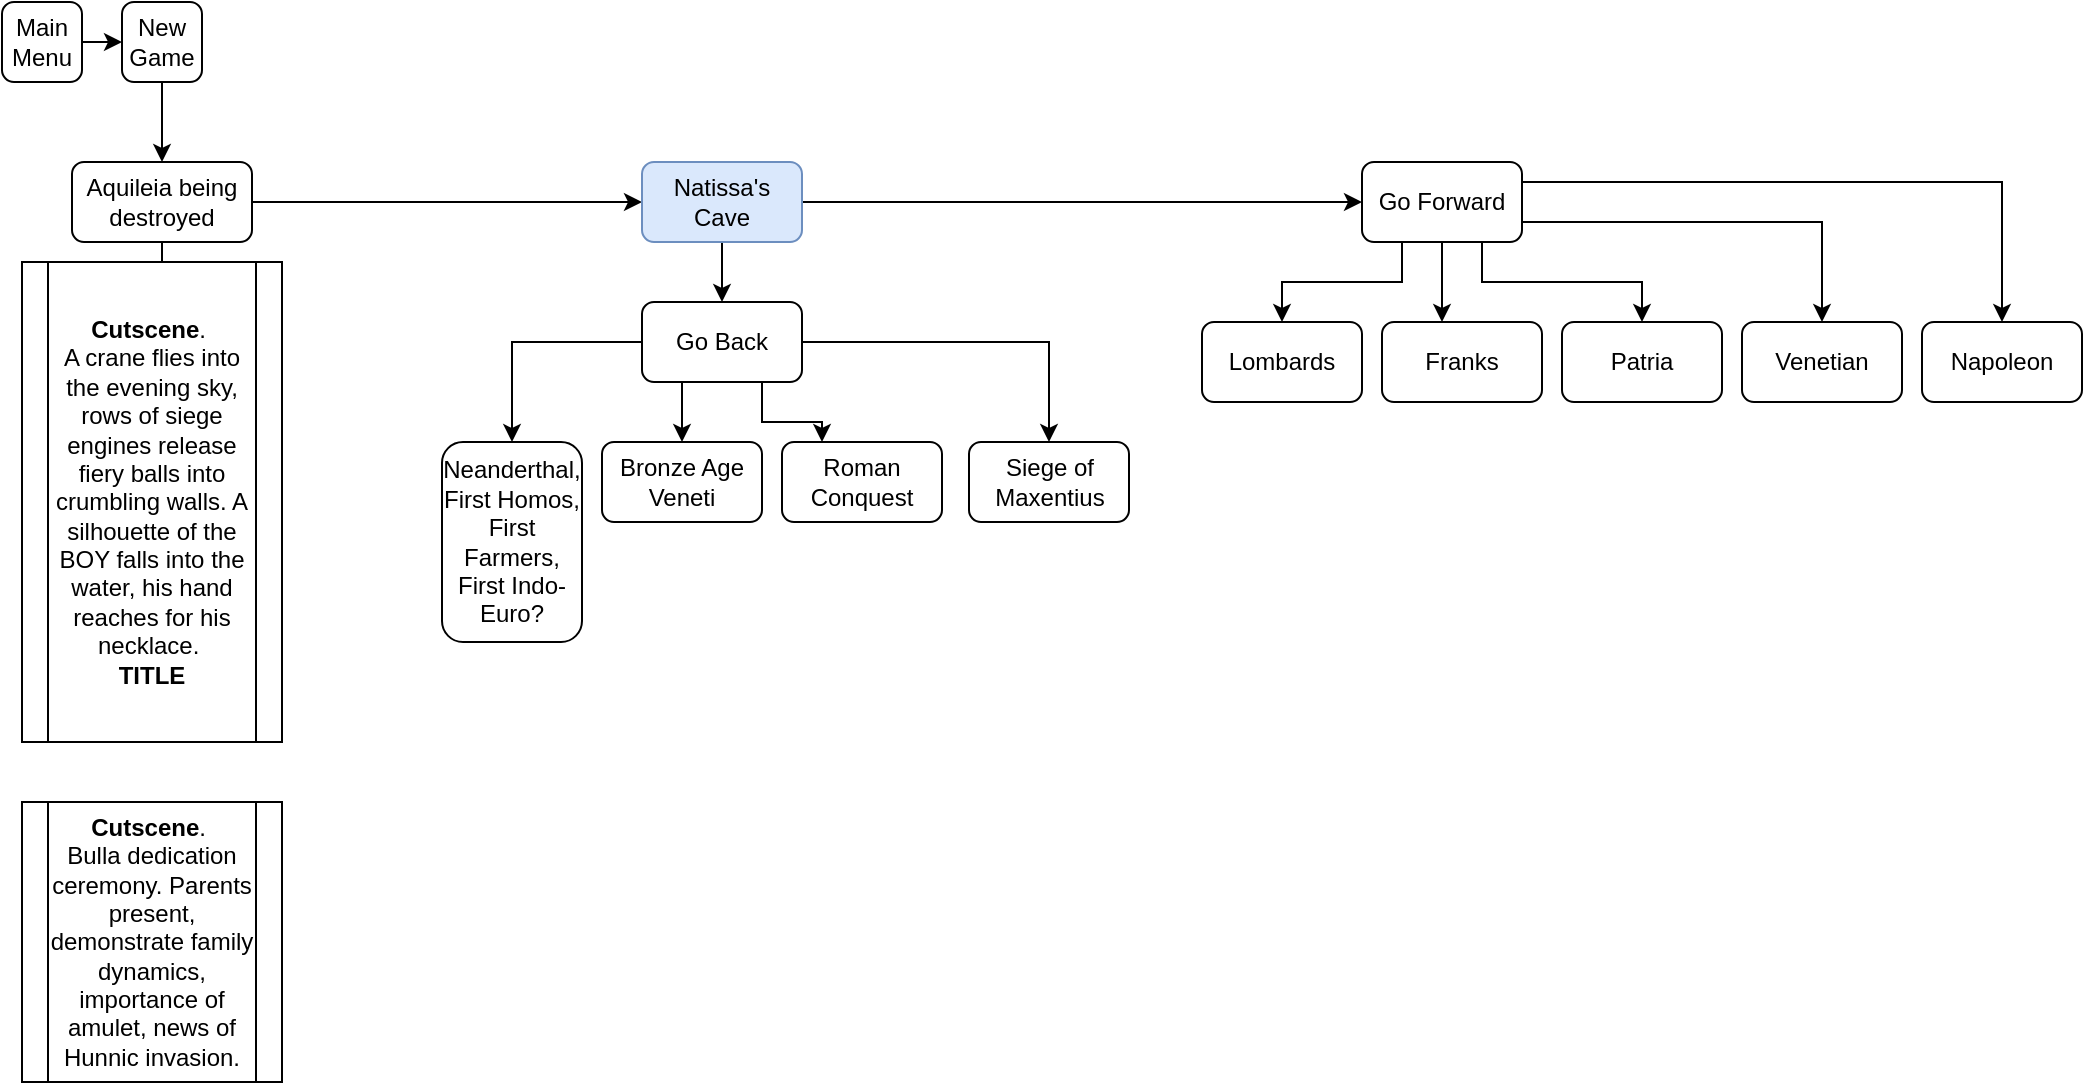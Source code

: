 <mxfile version="20.3.0" type="github" pages="2">
  <diagram id="C5RBs43oDa-KdzZeNtuy" name="Narrative">
    <mxGraphModel dx="703" dy="582" grid="1" gridSize="10" guides="1" tooltips="1" connect="1" arrows="1" fold="1" page="1" pageScale="1" pageWidth="827" pageHeight="1169" math="0" shadow="0">
      <root>
        <mxCell id="WIyWlLk6GJQsqaUBKTNV-0" />
        <mxCell id="WIyWlLk6GJQsqaUBKTNV-1" parent="WIyWlLk6GJQsqaUBKTNV-0" />
        <mxCell id="QlIHeRWrZSMJ85u70a5e-8" value="" style="edgeStyle=orthogonalEdgeStyle;rounded=0;orthogonalLoop=1;jettySize=auto;html=1;" parent="WIyWlLk6GJQsqaUBKTNV-1" source="WIyWlLk6GJQsqaUBKTNV-3" edge="1">
          <mxGeometry relative="1" as="geometry">
            <mxPoint x="60" y="20" as="targetPoint" />
          </mxGeometry>
        </mxCell>
        <mxCell id="WIyWlLk6GJQsqaUBKTNV-3" value="Main Menu" style="rounded=1;whiteSpace=wrap;html=1;fontSize=12;glass=0;strokeWidth=1;shadow=0;" parent="WIyWlLk6GJQsqaUBKTNV-1" vertex="1">
          <mxGeometry width="40" height="40" as="geometry" />
        </mxCell>
        <mxCell id="QlIHeRWrZSMJ85u70a5e-9" value="" style="edgeStyle=orthogonalEdgeStyle;rounded=0;orthogonalLoop=1;jettySize=auto;html=1;" parent="WIyWlLk6GJQsqaUBKTNV-1" source="QlIHeRWrZSMJ85u70a5e-0" target="QlIHeRWrZSMJ85u70a5e-1" edge="1">
          <mxGeometry relative="1" as="geometry" />
        </mxCell>
        <mxCell id="QlIHeRWrZSMJ85u70a5e-0" value="New Game" style="rounded=1;whiteSpace=wrap;html=1;" parent="WIyWlLk6GJQsqaUBKTNV-1" vertex="1">
          <mxGeometry x="60" width="40" height="40" as="geometry" />
        </mxCell>
        <mxCell id="siCa09k7MKSfPxcZA8U0-0" value="" style="edgeStyle=orthogonalEdgeStyle;rounded=0;orthogonalLoop=1;jettySize=auto;html=1;" parent="WIyWlLk6GJQsqaUBKTNV-1" source="QlIHeRWrZSMJ85u70a5e-1" target="dtT_1Ptxivxi_Ox9DGaR-1" edge="1">
          <mxGeometry relative="1" as="geometry" />
        </mxCell>
        <mxCell id="siCa09k7MKSfPxcZA8U0-26" style="edgeStyle=orthogonalEdgeStyle;rounded=0;orthogonalLoop=1;jettySize=auto;html=1;entryX=0;entryY=0.5;entryDx=0;entryDy=0;" parent="WIyWlLk6GJQsqaUBKTNV-1" source="QlIHeRWrZSMJ85u70a5e-1" target="siCa09k7MKSfPxcZA8U0-1" edge="1">
          <mxGeometry relative="1" as="geometry" />
        </mxCell>
        <mxCell id="QlIHeRWrZSMJ85u70a5e-1" value="Aquileia being destroyed" style="rounded=1;whiteSpace=wrap;html=1;" parent="WIyWlLk6GJQsqaUBKTNV-1" vertex="1">
          <mxGeometry x="35" y="80" width="90" height="40" as="geometry" />
        </mxCell>
        <mxCell id="dtT_1Ptxivxi_Ox9DGaR-1" value="&lt;b&gt;Cutscene&lt;/b&gt;.&amp;nbsp;&lt;br&gt;A crane flies into the evening sky, rows of siege engines release fiery balls into crumbling walls. A silhouette of the BOY falls into the water, his hand reaches for his necklace.&amp;nbsp;&lt;br&gt;&lt;b&gt;TITLE&lt;/b&gt;" style="shape=process;whiteSpace=wrap;html=1;backgroundOutline=1;" parent="WIyWlLk6GJQsqaUBKTNV-1" vertex="1">
          <mxGeometry x="10" y="130" width="130" height="240" as="geometry" />
        </mxCell>
        <mxCell id="siCa09k7MKSfPxcZA8U0-4" value="" style="edgeStyle=orthogonalEdgeStyle;rounded=0;orthogonalLoop=1;jettySize=auto;html=1;" parent="WIyWlLk6GJQsqaUBKTNV-1" source="siCa09k7MKSfPxcZA8U0-1" target="siCa09k7MKSfPxcZA8U0-3" edge="1">
          <mxGeometry relative="1" as="geometry" />
        </mxCell>
        <mxCell id="siCa09k7MKSfPxcZA8U0-6" value="" style="edgeStyle=orthogonalEdgeStyle;rounded=0;orthogonalLoop=1;jettySize=auto;html=1;" parent="WIyWlLk6GJQsqaUBKTNV-1" source="siCa09k7MKSfPxcZA8U0-1" target="siCa09k7MKSfPxcZA8U0-5" edge="1">
          <mxGeometry relative="1" as="geometry" />
        </mxCell>
        <mxCell id="siCa09k7MKSfPxcZA8U0-1" value="Natissa&#39;s Cave" style="rounded=1;whiteSpace=wrap;html=1;fillColor=#dae8fc;strokeColor=#6c8ebf;" parent="WIyWlLk6GJQsqaUBKTNV-1" vertex="1">
          <mxGeometry x="320" y="80" width="80" height="40" as="geometry" />
        </mxCell>
        <mxCell id="siCa09k7MKSfPxcZA8U0-9" value="" style="edgeStyle=orthogonalEdgeStyle;rounded=0;orthogonalLoop=1;jettySize=auto;html=1;" parent="WIyWlLk6GJQsqaUBKTNV-1" source="siCa09k7MKSfPxcZA8U0-3" target="siCa09k7MKSfPxcZA8U0-8" edge="1">
          <mxGeometry relative="1" as="geometry" />
        </mxCell>
        <mxCell id="siCa09k7MKSfPxcZA8U0-22" style="edgeStyle=orthogonalEdgeStyle;rounded=0;orthogonalLoop=1;jettySize=auto;html=1;entryX=0.5;entryY=0;entryDx=0;entryDy=0;" parent="WIyWlLk6GJQsqaUBKTNV-1" source="siCa09k7MKSfPxcZA8U0-3" target="siCa09k7MKSfPxcZA8U0-20" edge="1">
          <mxGeometry relative="1" as="geometry" />
        </mxCell>
        <mxCell id="kgEwVyGM70YTkY2uRXJI-1" style="edgeStyle=orthogonalEdgeStyle;rounded=0;orthogonalLoop=1;jettySize=auto;html=1;exitX=0.25;exitY=1;exitDx=0;exitDy=0;entryX=0.5;entryY=0;entryDx=0;entryDy=0;" edge="1" parent="WIyWlLk6GJQsqaUBKTNV-1" source="siCa09k7MKSfPxcZA8U0-3" target="siCa09k7MKSfPxcZA8U0-11">
          <mxGeometry relative="1" as="geometry" />
        </mxCell>
        <mxCell id="kgEwVyGM70YTkY2uRXJI-2" style="edgeStyle=orthogonalEdgeStyle;rounded=0;orthogonalLoop=1;jettySize=auto;html=1;exitX=0.75;exitY=1;exitDx=0;exitDy=0;entryX=0.25;entryY=0;entryDx=0;entryDy=0;" edge="1" parent="WIyWlLk6GJQsqaUBKTNV-1" source="siCa09k7MKSfPxcZA8U0-3" target="siCa09k7MKSfPxcZA8U0-19">
          <mxGeometry relative="1" as="geometry" />
        </mxCell>
        <mxCell id="siCa09k7MKSfPxcZA8U0-3" value="Go Back" style="rounded=1;whiteSpace=wrap;html=1;" parent="WIyWlLk6GJQsqaUBKTNV-1" vertex="1">
          <mxGeometry x="320" y="150" width="80" height="40" as="geometry" />
        </mxCell>
        <mxCell id="siCa09k7MKSfPxcZA8U0-32" value="" style="edgeStyle=orthogonalEdgeStyle;rounded=0;orthogonalLoop=1;jettySize=auto;html=1;" parent="WIyWlLk6GJQsqaUBKTNV-1" source="siCa09k7MKSfPxcZA8U0-5" target="siCa09k7MKSfPxcZA8U0-31" edge="1">
          <mxGeometry relative="1" as="geometry">
            <Array as="points">
              <mxPoint x="700" y="140" />
              <mxPoint x="640" y="140" />
            </Array>
          </mxGeometry>
        </mxCell>
        <mxCell id="siCa09k7MKSfPxcZA8U0-35" style="edgeStyle=orthogonalEdgeStyle;rounded=0;orthogonalLoop=1;jettySize=auto;html=1;exitX=0.5;exitY=1;exitDx=0;exitDy=0;" parent="WIyWlLk6GJQsqaUBKTNV-1" source="siCa09k7MKSfPxcZA8U0-5" target="siCa09k7MKSfPxcZA8U0-34" edge="1">
          <mxGeometry relative="1" as="geometry">
            <Array as="points">
              <mxPoint x="720" y="150" />
              <mxPoint x="720" y="150" />
            </Array>
          </mxGeometry>
        </mxCell>
        <mxCell id="siCa09k7MKSfPxcZA8U0-39" style="edgeStyle=orthogonalEdgeStyle;rounded=0;orthogonalLoop=1;jettySize=auto;html=1;exitX=0.75;exitY=1;exitDx=0;exitDy=0;entryX=0.5;entryY=0;entryDx=0;entryDy=0;" parent="WIyWlLk6GJQsqaUBKTNV-1" source="siCa09k7MKSfPxcZA8U0-5" target="siCa09k7MKSfPxcZA8U0-36" edge="1">
          <mxGeometry relative="1" as="geometry" />
        </mxCell>
        <mxCell id="siCa09k7MKSfPxcZA8U0-40" style="edgeStyle=orthogonalEdgeStyle;rounded=0;orthogonalLoop=1;jettySize=auto;html=1;exitX=1;exitY=0.5;exitDx=0;exitDy=0;" parent="WIyWlLk6GJQsqaUBKTNV-1" source="siCa09k7MKSfPxcZA8U0-5" target="siCa09k7MKSfPxcZA8U0-37" edge="1">
          <mxGeometry relative="1" as="geometry">
            <Array as="points">
              <mxPoint x="760" y="110" />
              <mxPoint x="910" y="110" />
            </Array>
          </mxGeometry>
        </mxCell>
        <mxCell id="siCa09k7MKSfPxcZA8U0-41" style="edgeStyle=orthogonalEdgeStyle;rounded=0;orthogonalLoop=1;jettySize=auto;html=1;exitX=1;exitY=0.25;exitDx=0;exitDy=0;" parent="WIyWlLk6GJQsqaUBKTNV-1" source="siCa09k7MKSfPxcZA8U0-5" target="siCa09k7MKSfPxcZA8U0-38" edge="1">
          <mxGeometry relative="1" as="geometry" />
        </mxCell>
        <mxCell id="siCa09k7MKSfPxcZA8U0-5" value="Go Forward" style="rounded=1;whiteSpace=wrap;html=1;" parent="WIyWlLk6GJQsqaUBKTNV-1" vertex="1">
          <mxGeometry x="680" y="80" width="80" height="40" as="geometry" />
        </mxCell>
        <mxCell id="siCa09k7MKSfPxcZA8U0-8" value="Neanderthal, First Homos, First Farmers, First Indo-Euro?" style="rounded=1;whiteSpace=wrap;html=1;" parent="WIyWlLk6GJQsqaUBKTNV-1" vertex="1">
          <mxGeometry x="220" y="220" width="70" height="100" as="geometry" />
        </mxCell>
        <mxCell id="siCa09k7MKSfPxcZA8U0-11" value="Bronze Age Veneti" style="rounded=1;whiteSpace=wrap;html=1;" parent="WIyWlLk6GJQsqaUBKTNV-1" vertex="1">
          <mxGeometry x="300" y="220" width="80" height="40" as="geometry" />
        </mxCell>
        <mxCell id="siCa09k7MKSfPxcZA8U0-19" value="Roman Conquest" style="rounded=1;whiteSpace=wrap;html=1;" parent="WIyWlLk6GJQsqaUBKTNV-1" vertex="1">
          <mxGeometry x="390" y="220" width="80" height="40" as="geometry" />
        </mxCell>
        <mxCell id="siCa09k7MKSfPxcZA8U0-20" value="Siege of Maxentius" style="rounded=1;whiteSpace=wrap;html=1;" parent="WIyWlLk6GJQsqaUBKTNV-1" vertex="1">
          <mxGeometry x="483.5" y="220" width="80" height="40" as="geometry" />
        </mxCell>
        <mxCell id="siCa09k7MKSfPxcZA8U0-28" style="edgeStyle=orthogonalEdgeStyle;rounded=0;orthogonalLoop=1;jettySize=auto;html=1;exitX=0.5;exitY=1;exitDx=0;exitDy=0;" parent="WIyWlLk6GJQsqaUBKTNV-1" source="siCa09k7MKSfPxcZA8U0-8" target="siCa09k7MKSfPxcZA8U0-8" edge="1">
          <mxGeometry relative="1" as="geometry" />
        </mxCell>
        <mxCell id="siCa09k7MKSfPxcZA8U0-31" value="Lombards" style="rounded=1;whiteSpace=wrap;html=1;" parent="WIyWlLk6GJQsqaUBKTNV-1" vertex="1">
          <mxGeometry x="600" y="160" width="80" height="40" as="geometry" />
        </mxCell>
        <mxCell id="siCa09k7MKSfPxcZA8U0-34" value="Franks" style="rounded=1;whiteSpace=wrap;html=1;" parent="WIyWlLk6GJQsqaUBKTNV-1" vertex="1">
          <mxGeometry x="690" y="160" width="80" height="40" as="geometry" />
        </mxCell>
        <mxCell id="siCa09k7MKSfPxcZA8U0-36" value="Patria" style="rounded=1;whiteSpace=wrap;html=1;" parent="WIyWlLk6GJQsqaUBKTNV-1" vertex="1">
          <mxGeometry x="780" y="160" width="80" height="40" as="geometry" />
        </mxCell>
        <mxCell id="siCa09k7MKSfPxcZA8U0-37" value="Venetian" style="rounded=1;whiteSpace=wrap;html=1;" parent="WIyWlLk6GJQsqaUBKTNV-1" vertex="1">
          <mxGeometry x="870" y="160" width="80" height="40" as="geometry" />
        </mxCell>
        <mxCell id="siCa09k7MKSfPxcZA8U0-38" value="Napoleon" style="rounded=1;whiteSpace=wrap;html=1;" parent="WIyWlLk6GJQsqaUBKTNV-1" vertex="1">
          <mxGeometry x="960" y="160" width="80" height="40" as="geometry" />
        </mxCell>
        <mxCell id="kgEwVyGM70YTkY2uRXJI-3" value="&lt;b&gt;Cutscene&lt;/b&gt;.&amp;nbsp;&lt;br&gt;Bulla dedication ceremony. Parents present, demonstrate family dynamics, importance of amulet, news of Hunnic invasion." style="shape=process;whiteSpace=wrap;html=1;backgroundOutline=1;" vertex="1" parent="WIyWlLk6GJQsqaUBKTNV-1">
          <mxGeometry x="10" y="400" width="130" height="140" as="geometry" />
        </mxCell>
      </root>
    </mxGraphModel>
  </diagram>
  <diagram id="B2uu8xJ1TgbT9obh7omw" name="Roman Map">
    <mxGraphModel dx="1553" dy="582" grid="1" gridSize="10" guides="1" tooltips="1" connect="1" arrows="1" fold="1" page="1" pageScale="1" pageWidth="850" pageHeight="1100" math="0" shadow="0">
      <root>
        <mxCell id="0" />
        <mxCell id="1" parent="0" />
        <mxCell id="clOwdTxzz-W7DmbXwJ2e-3" value="" style="edgeStyle=orthogonalEdgeStyle;rounded=0;orthogonalLoop=1;jettySize=auto;html=1;" parent="1" source="clOwdTxzz-W7DmbXwJ2e-1" target="clOwdTxzz-W7DmbXwJ2e-2" edge="1">
          <mxGeometry relative="1" as="geometry" />
        </mxCell>
        <mxCell id="clOwdTxzz-W7DmbXwJ2e-5" value="" style="edgeStyle=orthogonalEdgeStyle;rounded=0;orthogonalLoop=1;jettySize=auto;html=1;fillColor=#dae8fc;strokeColor=#6c8ebf;" parent="1" source="clOwdTxzz-W7DmbXwJ2e-1" target="clOwdTxzz-W7DmbXwJ2e-4" edge="1">
          <mxGeometry relative="1" as="geometry" />
        </mxCell>
        <mxCell id="9W_wP2ovWal20uhgMlAj-4" value="" style="edgeStyle=orthogonalEdgeStyle;rounded=0;orthogonalLoop=1;jettySize=auto;html=1;" parent="1" source="clOwdTxzz-W7DmbXwJ2e-1" target="9W_wP2ovWal20uhgMlAj-3" edge="1">
          <mxGeometry relative="1" as="geometry" />
        </mxCell>
        <mxCell id="wvb1_qghEQHbW65AefUx-1" value="" style="edgeStyle=orthogonalEdgeStyle;rounded=0;orthogonalLoop=1;jettySize=auto;html=1;" parent="1" source="clOwdTxzz-W7DmbXwJ2e-1" target="9W_wP2ovWal20uhgMlAj-6" edge="1">
          <mxGeometry relative="1" as="geometry" />
        </mxCell>
        <mxCell id="wvb1_qghEQHbW65AefUx-2" style="edgeStyle=orthogonalEdgeStyle;rounded=0;orthogonalLoop=1;jettySize=auto;html=1;exitX=1;exitY=0.75;exitDx=0;exitDy=0;entryX=0;entryY=0.5;entryDx=0;entryDy=0;" parent="1" source="clOwdTxzz-W7DmbXwJ2e-1" target="clOwdTxzz-W7DmbXwJ2e-8" edge="1">
          <mxGeometry relative="1" as="geometry">
            <Array as="points">
              <mxPoint x="490" y="315" />
              <mxPoint x="490" y="380" />
            </Array>
          </mxGeometry>
        </mxCell>
        <mxCell id="clOwdTxzz-W7DmbXwJ2e-1" value="Aquileia" style="rounded=1;whiteSpace=wrap;html=1;" parent="1" vertex="1">
          <mxGeometry x="360" y="270" width="120" height="60" as="geometry" />
        </mxCell>
        <mxCell id="9W_wP2ovWal20uhgMlAj-2" value="" style="edgeStyle=orthogonalEdgeStyle;rounded=0;orthogonalLoop=1;jettySize=auto;html=1;" parent="1" source="clOwdTxzz-W7DmbXwJ2e-2" target="9W_wP2ovWal20uhgMlAj-1" edge="1">
          <mxGeometry relative="1" as="geometry" />
        </mxCell>
        <mxCell id="clOwdTxzz-W7DmbXwJ2e-2" value="Ad Tricesimum&lt;span style=&quot;color: rgba(0, 0, 0, 0); font-family: monospace; font-size: 0px; text-align: start;&quot;&gt;%3CmxGraphModel%3E%3Croot%3E%3CmxCell%20id%3D%220%22%2F%3E%3CmxCell%20id%3D%221%22%20parent%3D%220%22%2F%3E%3CmxCell%20id%3D%222%22%20value%3D%22%22%20style%3D%22endArrow%3Dclassic%3Bhtml%3D1%3Brounded%3D0%3BexitX%3D1%3BexitY%3D0.5%3BexitDx%3D0%3BexitDy%3D0%3BentryX%3D0%3BentryY%3D0.5%3BentryDx%3D0%3BentryDy%3D0%3B%22%20edge%3D%221%22%20parent%3D%221%22%3E%3CmxGeometry%20width%3D%2250%22%20height%3D%2250%22%20relative%3D%221%22%20as%3D%22geometry%22%3E%3CmxPoint%20x%3D%2240%22%20y%3D%2220%22%20as%3D%22sourcePoint%22%2F%3E%3CmxPoint%20x%3D%2250%22%20y%3D%2220%22%20as%3D%22targetPoint%22%2F%3E%3C%2FmxGeometry%3E%3C%2FmxCell%3E%3C%2Froot%3E%3C%2FmxGraphModel%3E&lt;/span&gt;" style="rounded=1;whiteSpace=wrap;html=1;shadow=0;glass=0;sketch=0;" parent="1" vertex="1">
          <mxGeometry x="360" y="190" width="120" height="60" as="geometry" />
        </mxCell>
        <mxCell id="clOwdTxzz-W7DmbXwJ2e-4" value="Gradus" style="rounded=1;whiteSpace=wrap;html=1;" parent="1" vertex="1">
          <mxGeometry x="360" y="350" width="120" height="60" as="geometry" />
        </mxCell>
        <mxCell id="9W_wP2ovWal20uhgMlAj-14" value="" style="edgeStyle=orthogonalEdgeStyle;rounded=0;orthogonalLoop=1;jettySize=auto;html=1;" parent="1" source="clOwdTxzz-W7DmbXwJ2e-7" target="9W_wP2ovWal20uhgMlAj-13" edge="1">
          <mxGeometry relative="1" as="geometry" />
        </mxCell>
        <mxCell id="9W_wP2ovWal20uhgMlAj-16" value="" style="edgeStyle=orthogonalEdgeStyle;rounded=0;orthogonalLoop=1;jettySize=auto;html=1;" parent="1" source="clOwdTxzz-W7DmbXwJ2e-7" target="9W_wP2ovWal20uhgMlAj-15" edge="1">
          <mxGeometry relative="1" as="geometry" />
        </mxCell>
        <mxCell id="clOwdTxzz-W7DmbXwJ2e-7" value="Tergeste" style="rounded=1;whiteSpace=wrap;html=1;" parent="1" vertex="1">
          <mxGeometry x="640" y="350" width="120" height="60" as="geometry" />
        </mxCell>
        <mxCell id="clOwdTxzz-W7DmbXwJ2e-10" value="" style="edgeStyle=orthogonalEdgeStyle;rounded=0;orthogonalLoop=1;jettySize=auto;html=1;" parent="1" source="clOwdTxzz-W7DmbXwJ2e-8" target="clOwdTxzz-W7DmbXwJ2e-7" edge="1">
          <mxGeometry relative="1" as="geometry" />
        </mxCell>
        <mxCell id="clOwdTxzz-W7DmbXwJ2e-8" value="Timavo" style="rounded=1;whiteSpace=wrap;html=1;" parent="1" vertex="1">
          <mxGeometry x="500" y="350" width="120" height="60" as="geometry" />
        </mxCell>
        <mxCell id="9W_wP2ovWal20uhgMlAj-18" value="" style="edgeStyle=orthogonalEdgeStyle;rounded=0;orthogonalLoop=1;jettySize=auto;html=1;" parent="1" source="9W_wP2ovWal20uhgMlAj-1" target="9W_wP2ovWal20uhgMlAj-17" edge="1">
          <mxGeometry relative="1" as="geometry" />
        </mxCell>
        <mxCell id="9W_wP2ovWal20uhgMlAj-1" value="Iulium Carnicum" style="rounded=1;whiteSpace=wrap;html=1;shadow=0;glass=0;sketch=0;" parent="1" vertex="1">
          <mxGeometry x="360" y="110" width="120" height="60" as="geometry" />
        </mxCell>
        <mxCell id="wvb1_qghEQHbW65AefUx-7" value="" style="edgeStyle=orthogonalEdgeStyle;rounded=0;orthogonalLoop=1;jettySize=auto;html=1;" parent="1" source="9W_wP2ovWal20uhgMlAj-3" target="wvb1_qghEQHbW65AefUx-6" edge="1">
          <mxGeometry relative="1" as="geometry" />
        </mxCell>
        <mxCell id="9W_wP2ovWal20uhgMlAj-3" value="Iulium Concordia" style="rounded=1;whiteSpace=wrap;html=1;" parent="1" vertex="1">
          <mxGeometry x="220" y="270" width="120" height="60" as="geometry" />
        </mxCell>
        <mxCell id="9W_wP2ovWal20uhgMlAj-5" value="" style="endArrow=classic;html=1;rounded=0;" parent="1" edge="1">
          <mxGeometry width="50" height="50" relative="1" as="geometry">
            <mxPoint x="420" y="260" as="sourcePoint" />
            <mxPoint x="500" y="220" as="targetPoint" />
            <Array as="points">
              <mxPoint x="480" y="260" />
              <mxPoint x="490" y="220" />
            </Array>
          </mxGeometry>
        </mxCell>
        <mxCell id="9W_wP2ovWal20uhgMlAj-8" value="" style="edgeStyle=orthogonalEdgeStyle;rounded=0;orthogonalLoop=1;jettySize=auto;html=1;" parent="1" source="9W_wP2ovWal20uhgMlAj-6" target="9W_wP2ovWal20uhgMlAj-7" edge="1">
          <mxGeometry relative="1" as="geometry" />
        </mxCell>
        <mxCell id="9W_wP2ovWal20uhgMlAj-6" value="Emona" style="rounded=1;whiteSpace=wrap;html=1;shadow=0;glass=0;sketch=0;" parent="1" vertex="1">
          <mxGeometry x="500" y="270" width="120" height="60" as="geometry" />
        </mxCell>
        <mxCell id="9W_wP2ovWal20uhgMlAj-7" value="Celeia" style="rounded=1;whiteSpace=wrap;html=1;shadow=0;glass=0;sketch=0;" parent="1" vertex="1">
          <mxGeometry x="640" y="270" width="120" height="60" as="geometry" />
        </mxCell>
        <mxCell id="9W_wP2ovWal20uhgMlAj-9" value="" style="endArrow=classic;html=1;rounded=0;" parent="1" edge="1">
          <mxGeometry width="50" height="50" relative="1" as="geometry">
            <mxPoint x="420" y="180" as="sourcePoint" />
            <mxPoint x="500" y="140" as="targetPoint" />
            <Array as="points">
              <mxPoint x="480" y="180" />
              <mxPoint x="490" y="140" />
            </Array>
          </mxGeometry>
        </mxCell>
        <mxCell id="9W_wP2ovWal20uhgMlAj-12" value="" style="edgeStyle=orthogonalEdgeStyle;rounded=0;orthogonalLoop=1;jettySize=auto;html=1;" parent="1" source="9W_wP2ovWal20uhgMlAj-10" target="9W_wP2ovWal20uhgMlAj-11" edge="1">
          <mxGeometry relative="1" as="geometry" />
        </mxCell>
        <mxCell id="9W_wP2ovWal20uhgMlAj-10" value="Santicum" style="rounded=1;whiteSpace=wrap;html=1;shadow=0;glass=0;sketch=0;" parent="1" vertex="1">
          <mxGeometry x="500" y="110" width="120" height="60" as="geometry" />
        </mxCell>
        <mxCell id="9W_wP2ovWal20uhgMlAj-11" value="Virunum" style="rounded=1;whiteSpace=wrap;html=1;shadow=0;glass=0;sketch=0;" parent="1" vertex="1">
          <mxGeometry x="640" y="110" width="120" height="60" as="geometry" />
        </mxCell>
        <mxCell id="9W_wP2ovWal20uhgMlAj-13" value="Pola" style="rounded=1;whiteSpace=wrap;html=1;" parent="1" vertex="1">
          <mxGeometry x="640" y="430" width="120" height="60" as="geometry" />
        </mxCell>
        <mxCell id="9W_wP2ovWal20uhgMlAj-15" value="Senia" style="rounded=1;whiteSpace=wrap;html=1;" parent="1" vertex="1">
          <mxGeometry x="780" y="350" width="120" height="60" as="geometry" />
        </mxCell>
        <mxCell id="9W_wP2ovWal20uhgMlAj-17" value="Aguntum" style="rounded=1;whiteSpace=wrap;html=1;shadow=0;glass=0;sketch=0;" parent="1" vertex="1">
          <mxGeometry x="360" y="30" width="120" height="60" as="geometry" />
        </mxCell>
        <mxCell id="9W_wP2ovWal20uhgMlAj-22" value="" style="edgeStyle=orthogonalEdgeStyle;rounded=0;orthogonalLoop=1;jettySize=auto;html=1;" parent="1" source="9W_wP2ovWal20uhgMlAj-19" target="9W_wP2ovWal20uhgMlAj-21" edge="1">
          <mxGeometry relative="1" as="geometry" />
        </mxCell>
        <mxCell id="Gy3Ge9O5edk8q-6pUK51-3" style="edgeStyle=orthogonalEdgeStyle;rounded=0;orthogonalLoop=1;jettySize=auto;html=1;exitX=0.75;exitY=1;exitDx=0;exitDy=0;entryX=0;entryY=0.5;entryDx=0;entryDy=0;fillColor=#dae8fc;strokeColor=#6c8ebf;" parent="1" source="9W_wP2ovWal20uhgMlAj-19" target="Gy3Ge9O5edk8q-6pUK51-1" edge="1">
          <mxGeometry relative="1" as="geometry" />
        </mxCell>
        <mxCell id="9W_wP2ovWal20uhgMlAj-19" value="Altinum" style="rounded=1;whiteSpace=wrap;html=1;" parent="1" vertex="1">
          <mxGeometry x="-60" y="270" width="120" height="60" as="geometry" />
        </mxCell>
        <mxCell id="9W_wP2ovWal20uhgMlAj-21" value="Patavium" style="rounded=1;whiteSpace=wrap;html=1;" parent="1" vertex="1">
          <mxGeometry x="-210" y="270" width="120" height="60" as="geometry" />
        </mxCell>
        <mxCell id="9W_wP2ovWal20uhgMlAj-23" value="" style="endArrow=classic;html=1;rounded=0;" parent="1" edge="1">
          <mxGeometry width="50" height="50" relative="1" as="geometry">
            <mxPoint x="-70" y="300" as="sourcePoint" />
            <mxPoint x="-70" y="350" as="targetPoint" />
          </mxGeometry>
        </mxCell>
        <mxCell id="9W_wP2ovWal20uhgMlAj-26" value="" style="edgeStyle=orthogonalEdgeStyle;rounded=0;orthogonalLoop=1;jettySize=auto;html=1;" parent="1" source="9W_wP2ovWal20uhgMlAj-24" target="9W_wP2ovWal20uhgMlAj-25" edge="1">
          <mxGeometry relative="1" as="geometry" />
        </mxCell>
        <mxCell id="9W_wP2ovWal20uhgMlAj-24" value="Atria" style="rounded=1;whiteSpace=wrap;html=1;" parent="1" vertex="1">
          <mxGeometry x="-130" y="350" width="120" height="60" as="geometry" />
        </mxCell>
        <mxCell id="9W_wP2ovWal20uhgMlAj-25" value="Ravenna" style="rounded=1;whiteSpace=wrap;html=1;" parent="1" vertex="1">
          <mxGeometry x="-130" y="430" width="120" height="60" as="geometry" />
        </mxCell>
        <mxCell id="wvb1_qghEQHbW65AefUx-4" value="Forum Iuli" style="rounded=1;whiteSpace=wrap;html=1;shadow=0;glass=0;sketch=0;" parent="1" vertex="1">
          <mxGeometry x="500" y="190" width="120" height="60" as="geometry" />
        </mxCell>
        <mxCell id="wvb1_qghEQHbW65AefUx-8" value="" style="edgeStyle=orthogonalEdgeStyle;rounded=0;orthogonalLoop=1;jettySize=auto;html=1;" parent="1" source="wvb1_qghEQHbW65AefUx-6" target="9W_wP2ovWal20uhgMlAj-19" edge="1">
          <mxGeometry relative="1" as="geometry" />
        </mxCell>
        <mxCell id="Gy3Ge9O5edk8q-6pUK51-2" value="" style="edgeStyle=orthogonalEdgeStyle;rounded=0;orthogonalLoop=1;jettySize=auto;html=1;fillColor=#dae8fc;strokeColor=#6c8ebf;" parent="1" source="wvb1_qghEQHbW65AefUx-6" target="Gy3Ge9O5edk8q-6pUK51-1" edge="1">
          <mxGeometry relative="1" as="geometry" />
        </mxCell>
        <mxCell id="wvb1_qghEQHbW65AefUx-6" value="Opitergium" style="rounded=1;whiteSpace=wrap;html=1;" parent="1" vertex="1">
          <mxGeometry x="80" y="270" width="120" height="60" as="geometry" />
        </mxCell>
        <mxCell id="Gy3Ge9O5edk8q-6pUK51-1" value="Heraclia, Equilio, Torcello, Maiorbo" style="rounded=1;whiteSpace=wrap;html=1;" parent="1" vertex="1">
          <mxGeometry x="80" y="410" width="120" height="60" as="geometry" />
        </mxCell>
      </root>
    </mxGraphModel>
  </diagram>
</mxfile>
